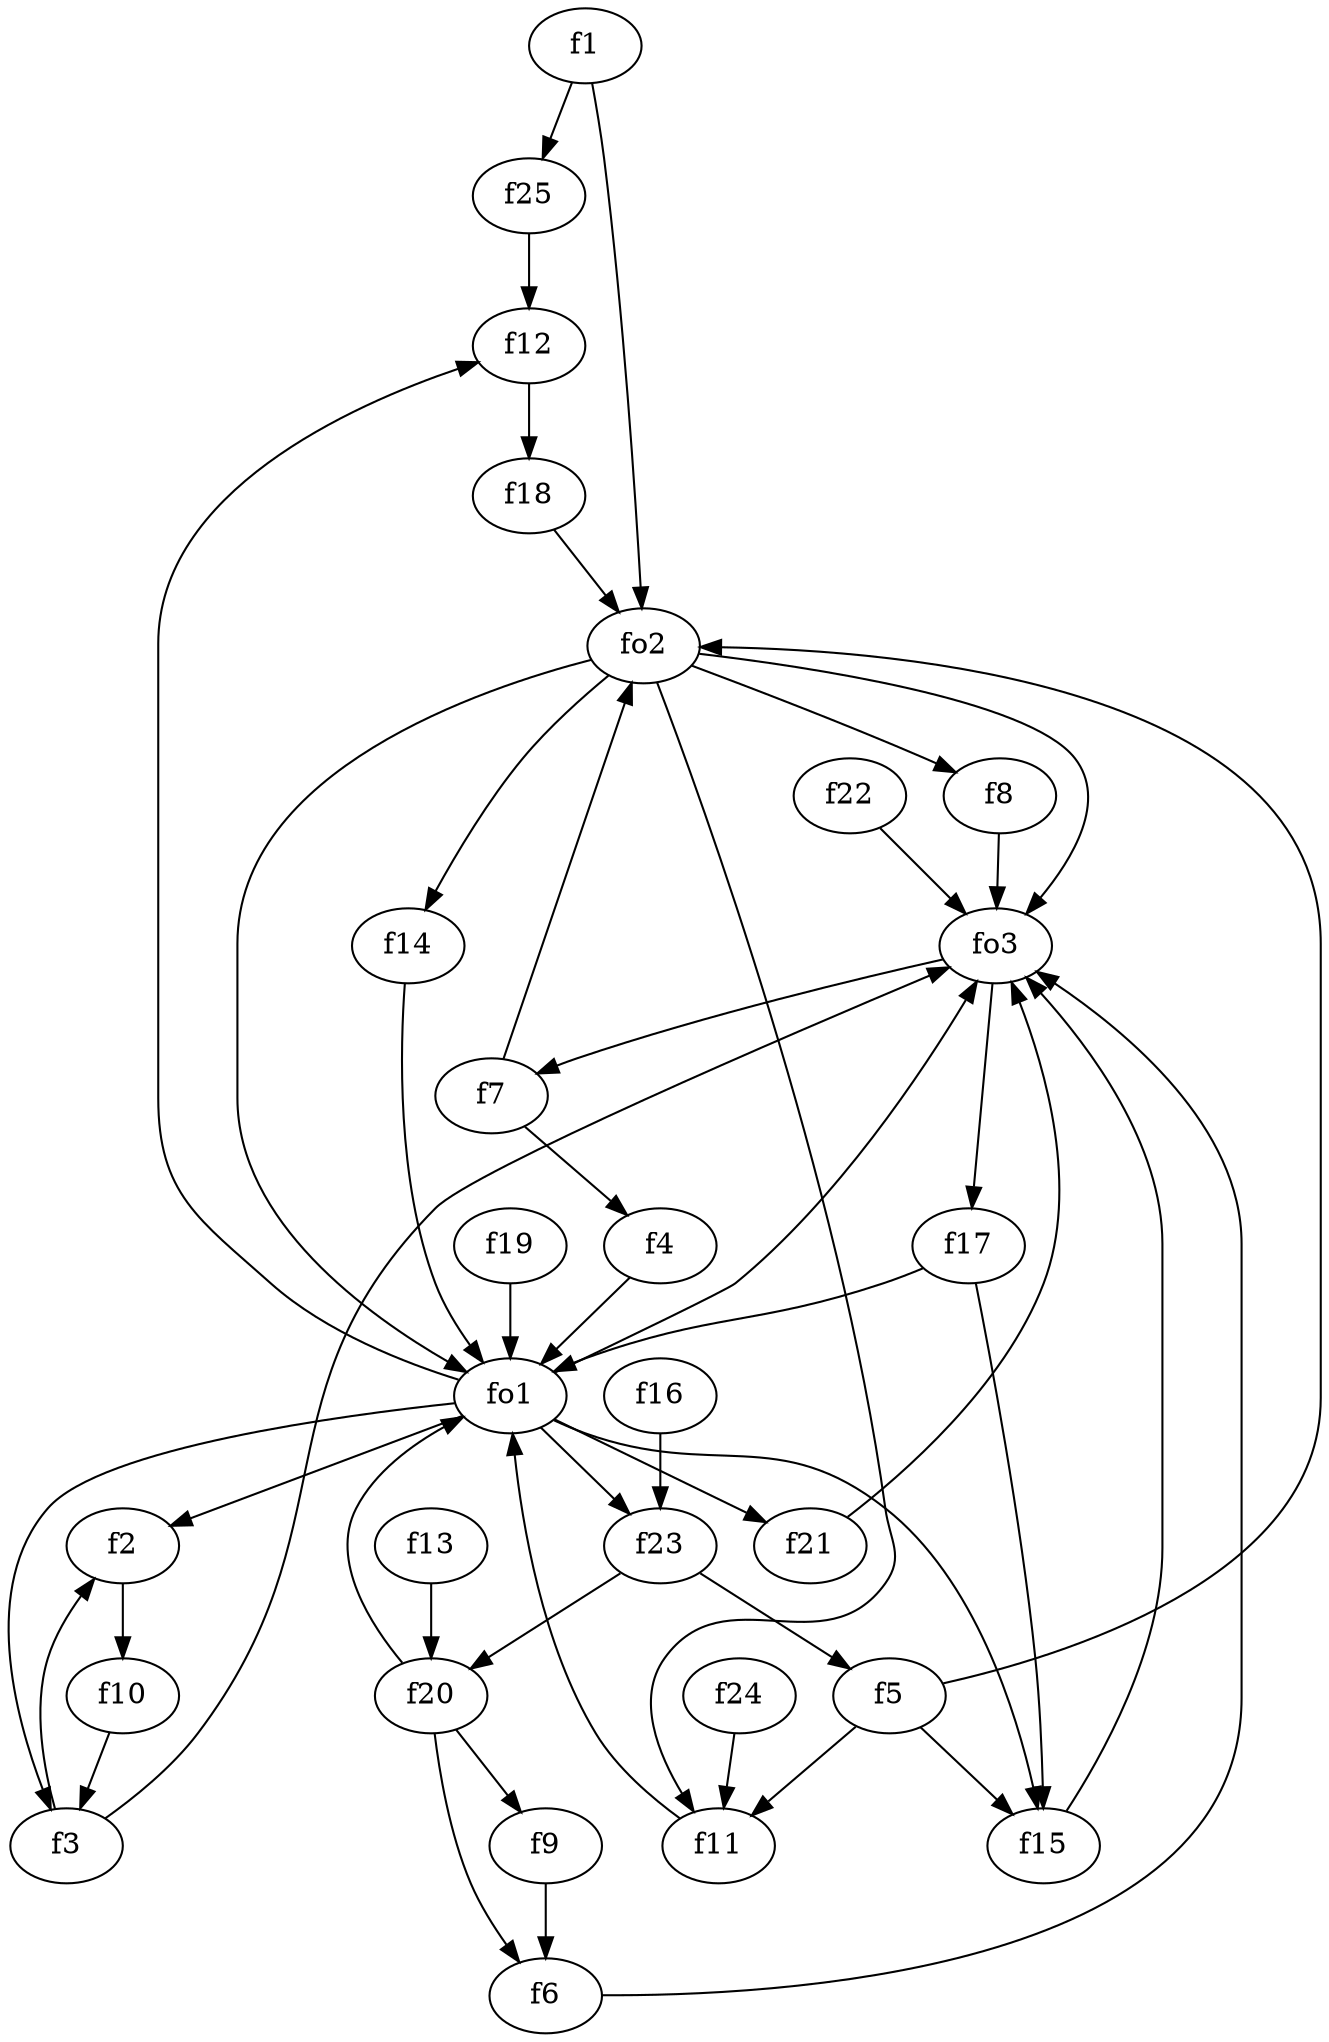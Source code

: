 strict digraph  {
f1;
f2;
f3;
f4;
f5;
f6;
f7;
f8;
f9;
f10;
f11;
f12;
f13;
f14;
f15;
f16;
f17;
f18;
f19;
f20;
f21;
f22;
f23;
f24;
f25;
fo1;
fo2;
fo3;
f1 -> f25  [weight=2];
f1 -> fo2  [weight=2];
f2 -> f10  [weight=2];
f3 -> fo3  [weight=2];
f3 -> f2  [weight=2];
f4 -> fo1  [weight=2];
f5 -> f11  [weight=2];
f5 -> f15  [weight=2];
f5 -> fo2  [weight=2];
f6 -> fo3  [weight=2];
f7 -> f4  [weight=2];
f7 -> fo2  [weight=2];
f8 -> fo3  [weight=2];
f9 -> f6  [weight=2];
f10 -> f3  [weight=2];
f11 -> fo1  [weight=2];
f12 -> f18  [weight=2];
f13 -> f20  [weight=2];
f14 -> fo1  [weight=2];
f15 -> fo3  [weight=2];
f16 -> f23  [weight=2];
f17 -> f15  [weight=2];
f17 -> fo1  [weight=2];
f18 -> fo2  [weight=2];
f19 -> fo1  [weight=2];
f20 -> f6  [weight=2];
f20 -> f9  [weight=2];
f20 -> fo1  [weight=2];
f21 -> fo3  [weight=2];
f22 -> fo3  [weight=2];
f23 -> f5  [weight=2];
f23 -> f20  [weight=2];
f24 -> f11  [weight=2];
f25 -> f12  [weight=2];
fo1 -> f23  [weight=2];
fo1 -> f2  [weight=2];
fo1 -> f15  [weight=2];
fo1 -> f21  [weight=2];
fo1 -> f3  [weight=2];
fo1 -> fo3  [weight=2];
fo1 -> f12  [weight=2];
fo2 -> fo1  [weight=2];
fo2 -> f14  [weight=2];
fo2 -> fo3  [weight=2];
fo2 -> f11  [weight=2];
fo2 -> f8  [weight=2];
fo3 -> f7  [weight=2];
fo3 -> f17  [weight=2];
}
